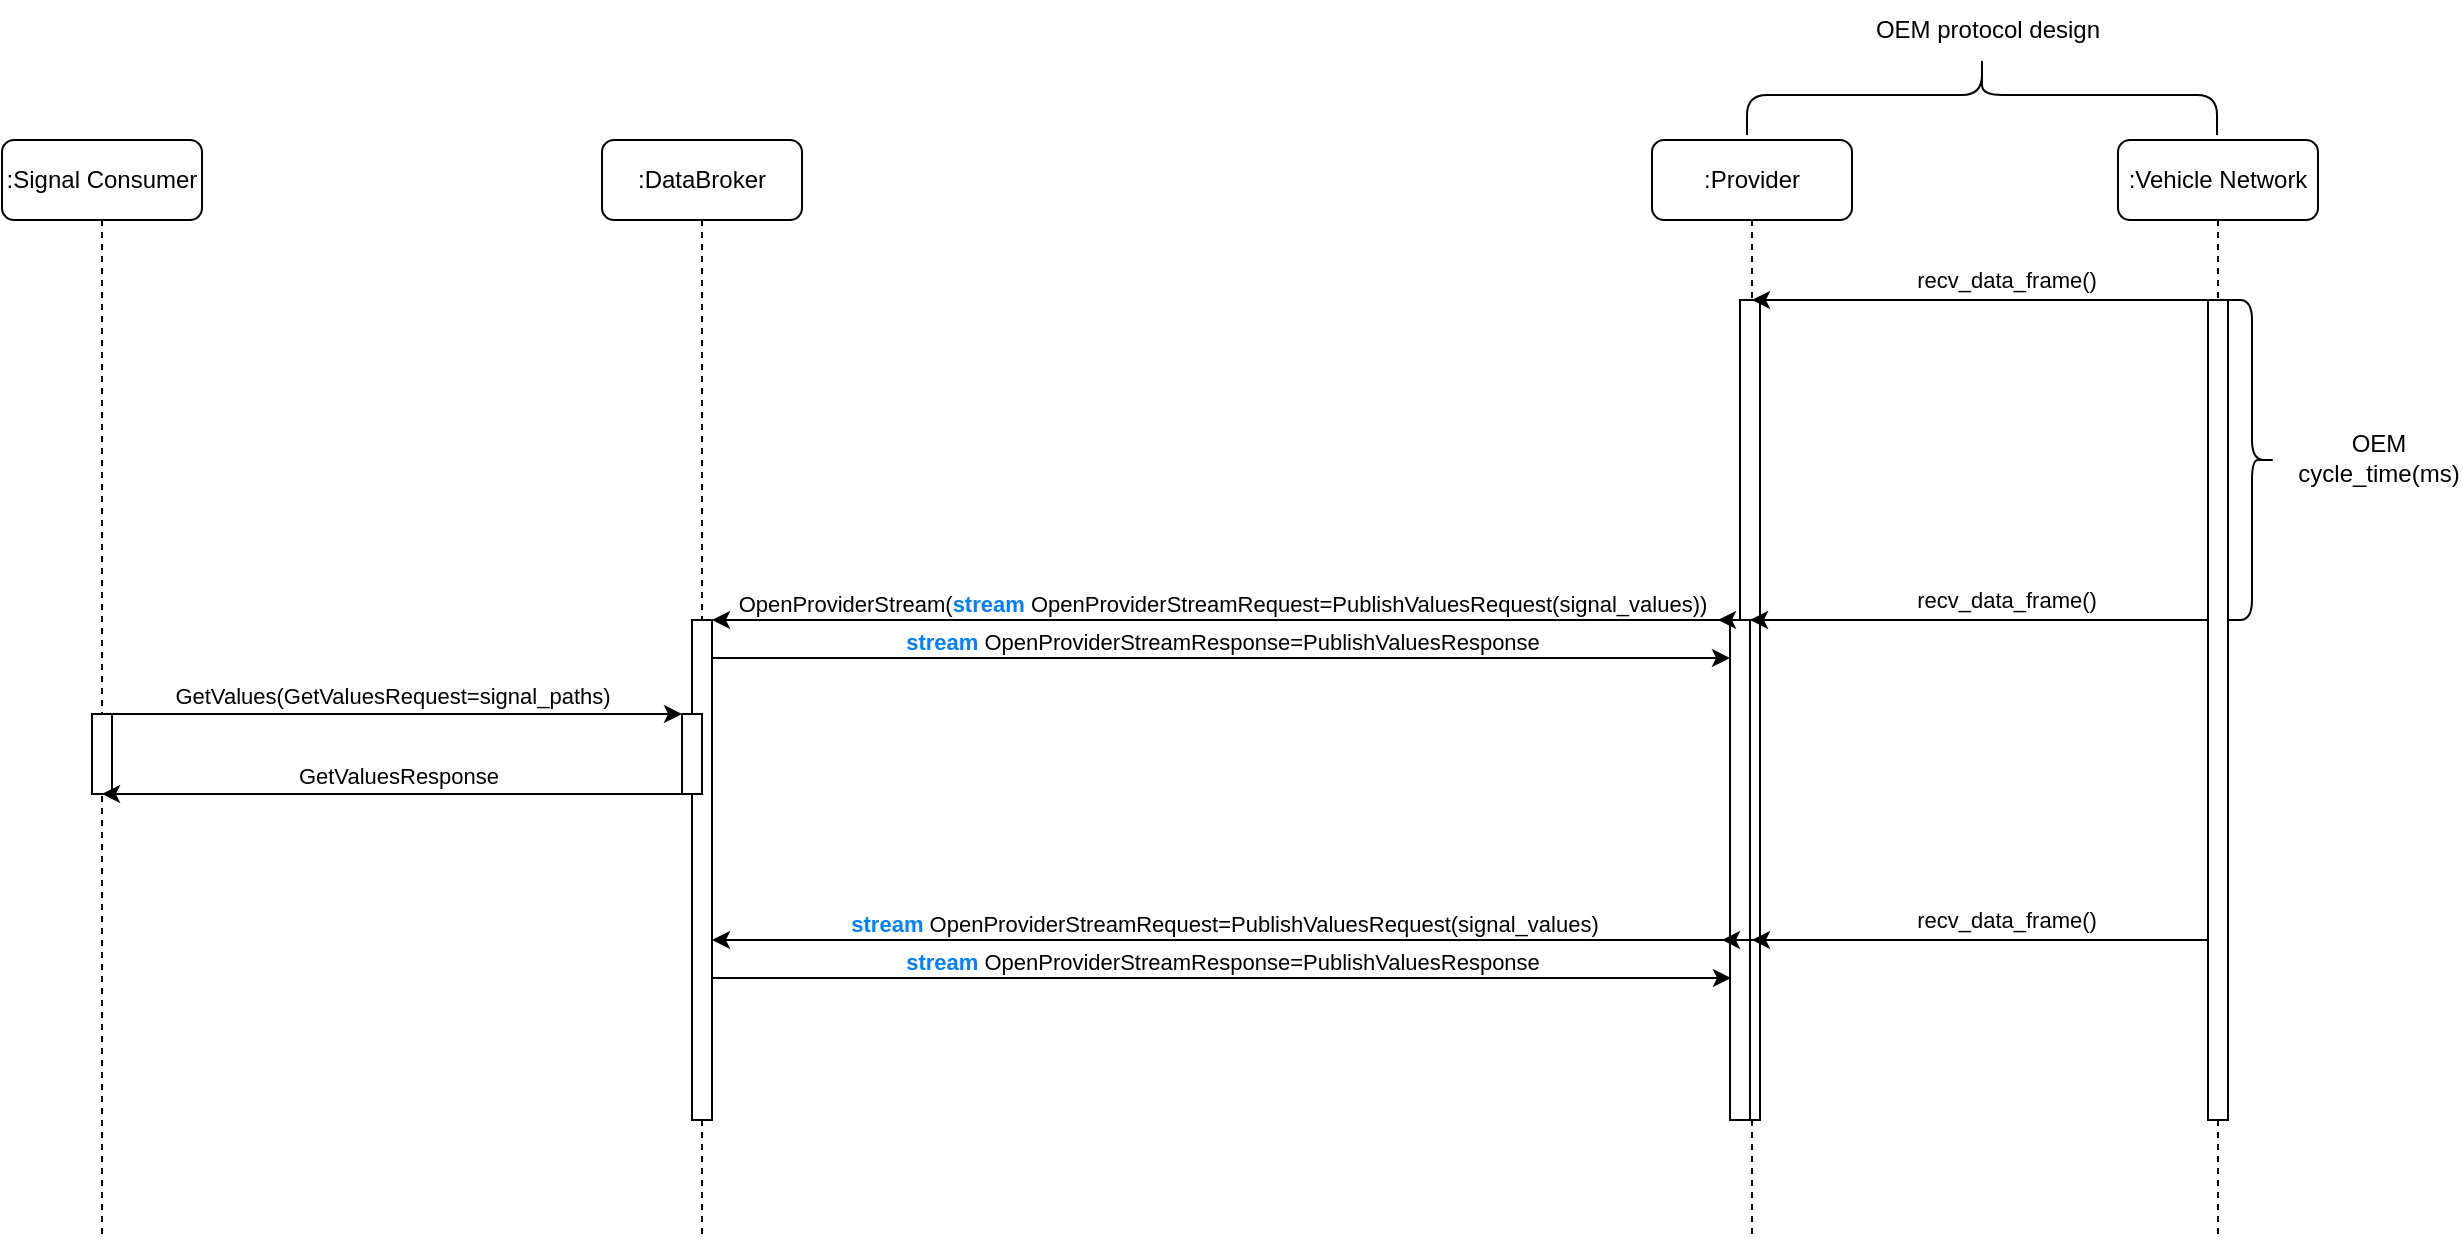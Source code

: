 <mxfile>
    <diagram name="Seite-1" id="DjCrLJOEe4nHxTjUXNSd">
        <mxGraphModel dx="962" dy="1695" grid="1" gridSize="10" guides="1" tooltips="1" connect="1" arrows="1" fold="1" page="1" pageScale="1" pageWidth="827" pageHeight="1169" math="0" shadow="0">
            <root>
                <mxCell id="0"/>
                <mxCell id="1" parent="0"/>
                <mxCell id="sU0O0qOnpkfrYUOIyIDh-27" value=":DataBroker" style="shape=umlLifeline;perimeter=lifelinePerimeter;whiteSpace=wrap;html=1;container=1;collapsible=0;recursiveResize=0;outlineConnect=0;rounded=1;" parent="1" vertex="1">
                    <mxGeometry x="340" y="40" width="100" height="550" as="geometry"/>
                </mxCell>
                <mxCell id="56O69Gt65AHP2GdqeosO-17" value="" style="html=1;points=[[0,0,0,0,5],[0,1,0,0,-5],[1,0,0,0,5],[1,1,0,0,-5]];perimeter=orthogonalPerimeter;outlineConnect=0;targetShapes=umlLifeline;portConstraint=eastwest;newEdgeStyle={&quot;curved&quot;:0,&quot;rounded&quot;:0};" parent="sU0O0qOnpkfrYUOIyIDh-27" vertex="1">
                    <mxGeometry x="45" y="240" width="10" height="250" as="geometry"/>
                </mxCell>
                <mxCell id="56O69Gt65AHP2GdqeosO-10" value="" style="html=1;points=[[0,0,0,0,5],[0,1,0,0,-5],[1,0,0,0,5],[1,1,0,0,-5]];perimeter=orthogonalPerimeter;outlineConnect=0;targetShapes=umlLifeline;portConstraint=eastwest;newEdgeStyle={&quot;curved&quot;:0,&quot;rounded&quot;:0};" parent="sU0O0qOnpkfrYUOIyIDh-27" vertex="1">
                    <mxGeometry x="40" y="287" width="10" height="40" as="geometry"/>
                </mxCell>
                <mxCell id="sU0O0qOnpkfrYUOIyIDh-33" value=":Signal Consumer" style="shape=umlLifeline;perimeter=lifelinePerimeter;whiteSpace=wrap;html=1;container=1;collapsible=0;recursiveResize=0;outlineConnect=0;rounded=1;" parent="1" vertex="1">
                    <mxGeometry x="40" y="40" width="100" height="550" as="geometry"/>
                </mxCell>
                <mxCell id="56O69Gt65AHP2GdqeosO-4" value="" style="html=1;points=[[0,0,0,0,5],[0,1,0,0,-5],[1,0,0,0,5],[1,1,0,0,-5]];perimeter=orthogonalPerimeter;outlineConnect=0;targetShapes=umlLifeline;portConstraint=eastwest;newEdgeStyle={&quot;curved&quot;:0,&quot;rounded&quot;:0};" parent="sU0O0qOnpkfrYUOIyIDh-33" vertex="1">
                    <mxGeometry x="45" y="287" width="10" height="40" as="geometry"/>
                </mxCell>
                <mxCell id="sU0O0qOnpkfrYUOIyIDh-39" value=":Provider" style="shape=umlLifeline;perimeter=lifelinePerimeter;whiteSpace=wrap;html=1;container=1;collapsible=0;recursiveResize=0;outlineConnect=0;rounded=1;" parent="1" vertex="1">
                    <mxGeometry x="865" y="40" width="100" height="550" as="geometry"/>
                </mxCell>
                <mxCell id="56O69Gt65AHP2GdqeosO-8" value="" style="html=1;points=[[0,0,0,0,5],[0,1,0,0,-5],[1,0,0,0,5],[1,1,0,0,-5]];perimeter=orthogonalPerimeter;outlineConnect=0;targetShapes=umlLifeline;portConstraint=eastwest;newEdgeStyle={&quot;curved&quot;:0,&quot;rounded&quot;:0};" parent="sU0O0qOnpkfrYUOIyIDh-39" vertex="1">
                    <mxGeometry x="44" y="80" width="10" height="410" as="geometry"/>
                </mxCell>
                <mxCell id="56O69Gt65AHP2GdqeosO-18" value="" style="html=1;points=[[0,0,0,0,5],[0,1,0,0,-5],[1,0,0,0,5],[1,1,0,0,-5]];perimeter=orthogonalPerimeter;outlineConnect=0;targetShapes=umlLifeline;portConstraint=eastwest;newEdgeStyle={&quot;curved&quot;:0,&quot;rounded&quot;:0};" parent="sU0O0qOnpkfrYUOIyIDh-39" vertex="1">
                    <mxGeometry x="39" y="240" width="10" height="250" as="geometry"/>
                </mxCell>
                <mxCell id="56O69Gt65AHP2GdqeosO-2" value=":Vehicle Network" style="shape=umlLifeline;perimeter=lifelinePerimeter;whiteSpace=wrap;html=1;container=1;collapsible=0;recursiveResize=0;outlineConnect=0;rounded=1;" parent="1" vertex="1">
                    <mxGeometry x="1098" y="40" width="100" height="550" as="geometry"/>
                </mxCell>
                <mxCell id="56O69Gt65AHP2GdqeosO-5" value="" style="html=1;points=[[0,0,0,0,5],[0,1,0,0,-5],[1,0,0,0,5],[1,1,0,0,-5]];perimeter=orthogonalPerimeter;outlineConnect=0;targetShapes=umlLifeline;portConstraint=eastwest;newEdgeStyle={&quot;curved&quot;:0,&quot;rounded&quot;:0};" parent="56O69Gt65AHP2GdqeosO-2" vertex="1">
                    <mxGeometry x="45" y="80" width="10" height="410" as="geometry"/>
                </mxCell>
                <mxCell id="m9g5u4UzHGlwc12Byzqx-11" value="" style="shape=curlyBracket;whiteSpace=wrap;html=1;rounded=1;flipH=1;labelPosition=right;verticalLabelPosition=middle;align=left;verticalAlign=middle;" parent="56O69Gt65AHP2GdqeosO-2" vertex="1">
                    <mxGeometry x="55" y="80" width="24" height="160" as="geometry"/>
                </mxCell>
                <mxCell id="56O69Gt65AHP2GdqeosO-14" value="" style="endArrow=classic;html=1;rounded=0;" parent="1" edge="1">
                    <mxGeometry relative="1" as="geometry">
                        <mxPoint x="385" y="367" as="sourcePoint"/>
                        <mxPoint x="90" y="367" as="targetPoint"/>
                    </mxGeometry>
                </mxCell>
                <mxCell id="56O69Gt65AHP2GdqeosO-15" value="GetValuesResponse" style="edgeLabel;resizable=0;html=1;;align=center;verticalAlign=middle;" parent="56O69Gt65AHP2GdqeosO-14" connectable="0" vertex="1">
                    <mxGeometry relative="1" as="geometry">
                        <mxPoint y="-9" as="offset"/>
                    </mxGeometry>
                </mxCell>
                <mxCell id="56O69Gt65AHP2GdqeosO-12" value="" style="endArrow=classic;html=1;rounded=0;" parent="1" edge="1">
                    <mxGeometry relative="1" as="geometry">
                        <mxPoint x="90" y="327" as="sourcePoint"/>
                        <mxPoint x="380" y="327" as="targetPoint"/>
                    </mxGeometry>
                </mxCell>
                <mxCell id="56O69Gt65AHP2GdqeosO-13" value="GetValues(GetValuesRequest=signal_paths)" style="edgeLabel;resizable=0;html=1;;align=center;verticalAlign=middle;" parent="56O69Gt65AHP2GdqeosO-12" connectable="0" vertex="1">
                    <mxGeometry relative="1" as="geometry">
                        <mxPoint y="-9" as="offset"/>
                    </mxGeometry>
                </mxCell>
                <mxCell id="56O69Gt65AHP2GdqeosO-24" value="" style="endArrow=classic;html=1;rounded=0;" parent="1" edge="1">
                    <mxGeometry relative="1" as="geometry">
                        <mxPoint x="905" y="280" as="sourcePoint"/>
                        <mxPoint x="395" y="280" as="targetPoint"/>
                    </mxGeometry>
                </mxCell>
                <mxCell id="56O69Gt65AHP2GdqeosO-25" value="OpenProviderStream(&lt;b&gt;&lt;font color=&quot;#007fff&quot;&gt;stream&lt;/font&gt;&lt;/b&gt;&amp;nbsp;OpenProviderStreamRequest=PublishValuesRequest(signal_values))" style="edgeLabel;resizable=0;html=1;;align=center;verticalAlign=middle;" parent="56O69Gt65AHP2GdqeosO-24" connectable="0" vertex="1">
                    <mxGeometry relative="1" as="geometry">
                        <mxPoint y="-8" as="offset"/>
                    </mxGeometry>
                </mxCell>
                <mxCell id="56O69Gt65AHP2GdqeosO-26" value="" style="endArrow=classic;html=1;rounded=0;" parent="1" source="56O69Gt65AHP2GdqeosO-17" edge="1">
                    <mxGeometry relative="1" as="geometry">
                        <mxPoint x="399" y="299" as="sourcePoint"/>
                        <mxPoint x="904" y="299" as="targetPoint"/>
                    </mxGeometry>
                </mxCell>
                <mxCell id="56O69Gt65AHP2GdqeosO-27" value="&lt;b&gt;&lt;font color=&quot;#007fff&quot;&gt;stream&lt;/font&gt;&lt;/b&gt;&amp;nbsp;OpenProviderStreamResponse=PublishValuesResponse" style="edgeLabel;resizable=0;html=1;;align=center;verticalAlign=middle;" parent="56O69Gt65AHP2GdqeosO-26" connectable="0" vertex="1">
                    <mxGeometry relative="1" as="geometry">
                        <mxPoint y="-8" as="offset"/>
                    </mxGeometry>
                </mxCell>
                <mxCell id="56O69Gt65AHP2GdqeosO-36" value="" style="endArrow=classic;html=1;rounded=0;" parent="1" edge="1">
                    <mxGeometry relative="1" as="geometry">
                        <mxPoint x="1142.5" y="120" as="sourcePoint"/>
                        <mxPoint x="915" y="120" as="targetPoint"/>
                    </mxGeometry>
                </mxCell>
                <mxCell id="56O69Gt65AHP2GdqeosO-37" value="recv_data_frame()" style="edgeLabel;resizable=0;html=1;;align=center;verticalAlign=middle;" parent="56O69Gt65AHP2GdqeosO-36" connectable="0" vertex="1">
                    <mxGeometry relative="1" as="geometry">
                        <mxPoint x="13" y="-10" as="offset"/>
                    </mxGeometry>
                </mxCell>
                <mxCell id="56O69Gt65AHP2GdqeosO-47" value="" style="endArrow=classic;html=1;rounded=0;" parent="1" edge="1">
                    <mxGeometry relative="1" as="geometry">
                        <mxPoint x="906" y="440" as="sourcePoint"/>
                        <mxPoint x="395" y="440" as="targetPoint"/>
                    </mxGeometry>
                </mxCell>
                <mxCell id="56O69Gt65AHP2GdqeosO-48" value="&lt;b&gt;&lt;font color=&quot;#007fff&quot;&gt;stream&lt;/font&gt;&lt;/b&gt;&amp;nbsp;OpenProviderStreamRequest=PublishValuesRequest(signal_values)" style="edgeLabel;resizable=0;html=1;;align=center;verticalAlign=middle;" parent="56O69Gt65AHP2GdqeosO-47" connectable="0" vertex="1">
                    <mxGeometry relative="1" as="geometry">
                        <mxPoint y="-8" as="offset"/>
                    </mxGeometry>
                </mxCell>
                <mxCell id="56O69Gt65AHP2GdqeosO-49" value="" style="endArrow=classic;html=1;rounded=0;" parent="1" edge="1">
                    <mxGeometry relative="1" as="geometry">
                        <mxPoint x="395.0" y="459" as="sourcePoint"/>
                        <mxPoint x="904.5" y="459" as="targetPoint"/>
                    </mxGeometry>
                </mxCell>
                <mxCell id="56O69Gt65AHP2GdqeosO-50" value="&lt;b&gt;&lt;font color=&quot;#007fff&quot;&gt;stream&lt;/font&gt;&lt;/b&gt;&amp;nbsp;OpenProviderStreamResponse=PublishValuesResponse" style="edgeLabel;resizable=0;html=1;;align=center;verticalAlign=middle;" parent="56O69Gt65AHP2GdqeosO-49" connectable="0" vertex="1">
                    <mxGeometry relative="1" as="geometry">
                        <mxPoint y="-8" as="offset"/>
                    </mxGeometry>
                </mxCell>
                <mxCell id="m9g5u4UzHGlwc12Byzqx-1" value="" style="endArrow=classic;html=1;rounded=0;" parent="1" source="56O69Gt65AHP2GdqeosO-5" edge="1">
                    <mxGeometry relative="1" as="geometry">
                        <mxPoint x="1139" y="280" as="sourcePoint"/>
                        <mxPoint x="914" y="280" as="targetPoint"/>
                    </mxGeometry>
                </mxCell>
                <mxCell id="m9g5u4UzHGlwc12Byzqx-2" value="recv_data_frame()" style="edgeLabel;resizable=0;html=1;;align=center;verticalAlign=middle;" parent="m9g5u4UzHGlwc12Byzqx-1" connectable="0" vertex="1">
                    <mxGeometry relative="1" as="geometry">
                        <mxPoint x="13" y="-10" as="offset"/>
                    </mxGeometry>
                </mxCell>
                <mxCell id="m9g5u4UzHGlwc12Byzqx-5" value="" style="endArrow=classic;html=1;rounded=0;" parent="1" source="56O69Gt65AHP2GdqeosO-5" edge="1">
                    <mxGeometry relative="1" as="geometry">
                        <mxPoint x="1140" y="440" as="sourcePoint"/>
                        <mxPoint x="915" y="440" as="targetPoint"/>
                    </mxGeometry>
                </mxCell>
                <mxCell id="m9g5u4UzHGlwc12Byzqx-6" value="recv_data_frame()" style="edgeLabel;resizable=0;html=1;;align=center;verticalAlign=middle;" parent="m9g5u4UzHGlwc12Byzqx-5" connectable="0" vertex="1">
                    <mxGeometry relative="1" as="geometry">
                        <mxPoint x="13" y="-10" as="offset"/>
                    </mxGeometry>
                </mxCell>
                <mxCell id="m9g5u4UzHGlwc12Byzqx-9" value="" style="endArrow=classic;html=1;rounded=0;" parent="1" edge="1">
                    <mxGeometry width="50" height="50" relative="1" as="geometry">
                        <mxPoint x="918" y="280" as="sourcePoint"/>
                        <mxPoint x="898" y="280" as="targetPoint"/>
                        <Array as="points">
                            <mxPoint x="918" y="280"/>
                        </Array>
                    </mxGeometry>
                </mxCell>
                <mxCell id="m9g5u4UzHGlwc12Byzqx-10" value="" style="endArrow=classic;html=1;rounded=0;" parent="1" edge="1">
                    <mxGeometry width="50" height="50" relative="1" as="geometry">
                        <mxPoint x="920" y="440" as="sourcePoint"/>
                        <mxPoint x="900" y="440" as="targetPoint"/>
                        <Array as="points">
                            <mxPoint x="920" y="440"/>
                        </Array>
                    </mxGeometry>
                </mxCell>
                <mxCell id="m9g5u4UzHGlwc12Byzqx-12" value="OEM cycle_time(ms)" style="text;html=1;align=center;verticalAlign=middle;whiteSpace=wrap;rounded=0;" parent="1" vertex="1">
                    <mxGeometry x="1187" y="184" width="83" height="30" as="geometry"/>
                </mxCell>
                <mxCell id="2" value="" style="shape=curlyBracket;whiteSpace=wrap;html=1;rounded=1;flipH=1;labelPosition=right;verticalLabelPosition=middle;align=left;verticalAlign=middle;rotation=-90;" parent="1" vertex="1">
                    <mxGeometry x="1010" y="-100" width="40" height="235" as="geometry"/>
                </mxCell>
                <mxCell id="4" value="OEM protocol design" style="text;html=1;strokeColor=none;fillColor=none;align=center;verticalAlign=middle;whiteSpace=wrap;rounded=0;" parent="1" vertex="1">
                    <mxGeometry x="968" y="-30" width="130" height="30" as="geometry"/>
                </mxCell>
            </root>
        </mxGraphModel>
    </diagram>
</mxfile>
